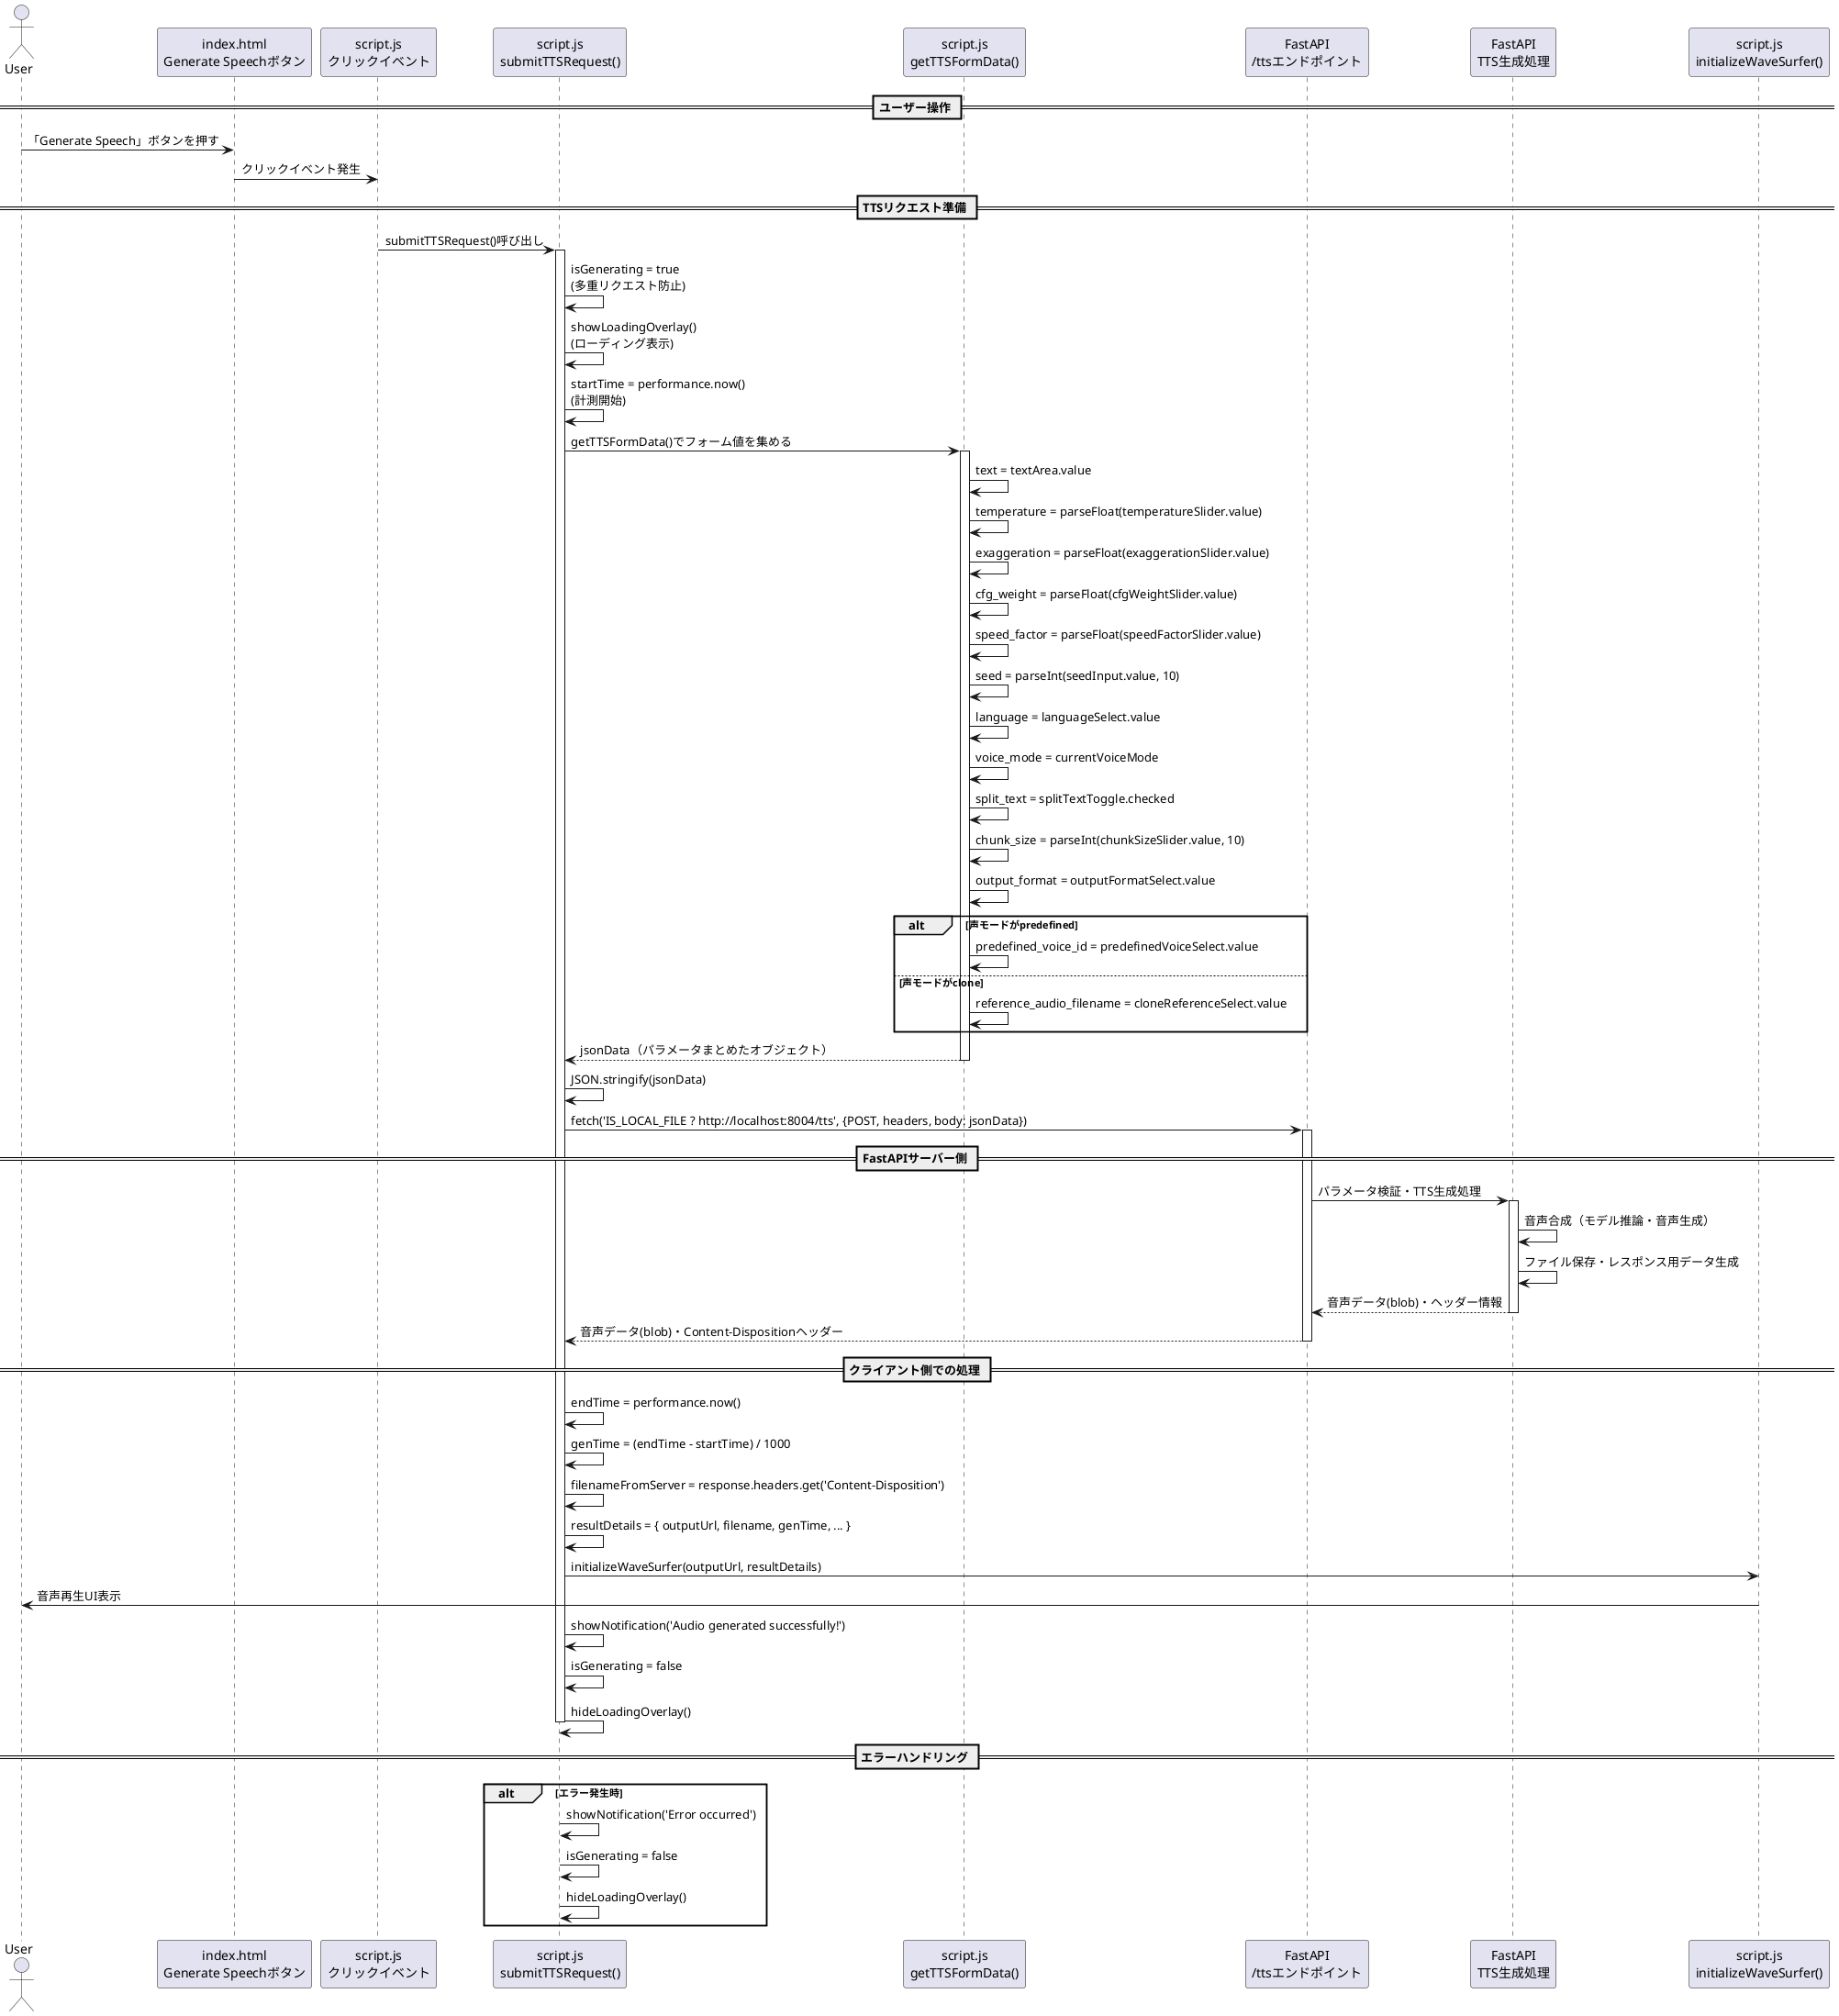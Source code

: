 @startuml
actor User
participant "index.html\nGenerate Speechボタン" as Button
participant "script.js\nクリックイベント" as ClickHandler
participant "script.js\nsubmitTTSRequest()" as submitTTSRequest
participant "script.js\ngetTTSFormData()" as getTTSFormData
participant "FastAPI\n/ttsエンドポイント" as TTSAPI
participant "FastAPI\nTTS生成処理" as TTSCore
participant "script.js\ninitializeWaveSurfer()" as initializeWaveSurfer

== ユーザー操作 ==
User -> Button : 「Generate Speech」ボタンを押す
Button -> ClickHandler : クリックイベント発生

== TTSリクエスト準備 ==
ClickHandler -> submitTTSRequest : submitTTSRequest()呼び出し

activate submitTTSRequest
submitTTSRequest -> submitTTSRequest : isGenerating = true\n(多重リクエスト防止)
submitTTSRequest -> submitTTSRequest : showLoadingOverlay()\n(ローディング表示)
submitTTSRequest -> submitTTSRequest : startTime = performance.now()\n(計測開始)
submitTTSRequest -> getTTSFormData : getTTSFormData()でフォーム値を集める

activate getTTSFormData
getTTSFormData -> getTTSFormData : text = textArea.value
getTTSFormData -> getTTSFormData : temperature = parseFloat(temperatureSlider.value)
getTTSFormData -> getTTSFormData : exaggeration = parseFloat(exaggerationSlider.value)
getTTSFormData -> getTTSFormData : cfg_weight = parseFloat(cfgWeightSlider.value)
getTTSFormData -> getTTSFormData : speed_factor = parseFloat(speedFactorSlider.value)
getTTSFormData -> getTTSFormData : seed = parseInt(seedInput.value, 10)
getTTSFormData -> getTTSFormData : language = languageSelect.value
getTTSFormData -> getTTSFormData : voice_mode = currentVoiceMode
getTTSFormData -> getTTSFormData : split_text = splitTextToggle.checked
getTTSFormData -> getTTSFormData : chunk_size = parseInt(chunkSizeSlider.value, 10)
getTTSFormData -> getTTSFormData : output_format = outputFormatSelect.value
alt 声モードがpredefined
    getTTSFormData -> getTTSFormData : predefined_voice_id = predefinedVoiceSelect.value
else 声モードがclone
    getTTSFormData -> getTTSFormData : reference_audio_filename = cloneReferenceSelect.value
end
getTTSFormData --> submitTTSRequest : jsonData（パラメータまとめたオブジェクト）
deactivate getTTSFormData

submitTTSRequest -> submitTTSRequest : JSON.stringify(jsonData)
submitTTSRequest -> TTSAPI : fetch('IS_LOCAL_FILE ? http://localhost:8004/tts', {POST, headers, body: jsonData})

== FastAPIサーバー側 ==
' server.pyのasync def custom_tts_endpointでengine.synthesize()を呼び出し。engin.pyでdef synthesize()を定義。from chatterbox.tts import ChatterboxTTS  # Main TTS engine class
activate TTSAPI
TTSAPI -> TTSCore : パラメータ検証・TTS生成処理
activate TTSCore
TTSCore -> TTSCore : 音声合成（モデル推論・音声生成）
TTSCore -> TTSCore : ファイル保存・レスポンス用データ生成
TTSCore --> TTSAPI : 音声データ(blob)・ヘッダー情報
deactivate TTSCore
TTSAPI --> submitTTSRequest : 音声データ(blob)・Content-Dispositionヘッダー
deactivate TTSAPI

== クライアント側での処理 ==
submitTTSRequest -> submitTTSRequest : endTime = performance.now()
submitTTSRequest -> submitTTSRequest : genTime = (endTime - startTime) / 1000
submitTTSRequest -> submitTTSRequest : filenameFromServer = response.headers.get('Content-Disposition')
submitTTSRequest -> submitTTSRequest : resultDetails = { outputUrl, filename, genTime, ... }
submitTTSRequest -> initializeWaveSurfer : initializeWaveSurfer(outputUrl, resultDetails)
initializeWaveSurfer -> User : 音声再生UI表示

submitTTSRequest -> submitTTSRequest : showNotification('Audio generated successfully!')
submitTTSRequest -> submitTTSRequest : isGenerating = false
submitTTSRequest -> submitTTSRequest : hideLoadingOverlay()
deactivate submitTTSRequest

== エラーハンドリング ==
alt エラー発生時
    submitTTSRequest -> submitTTSRequest : showNotification('Error occurred')
    submitTTSRequest -> submitTTSRequest : isGenerating = false
    submitTTSRequest -> submitTTSRequest : hideLoadingOverlay()
end

@enduml